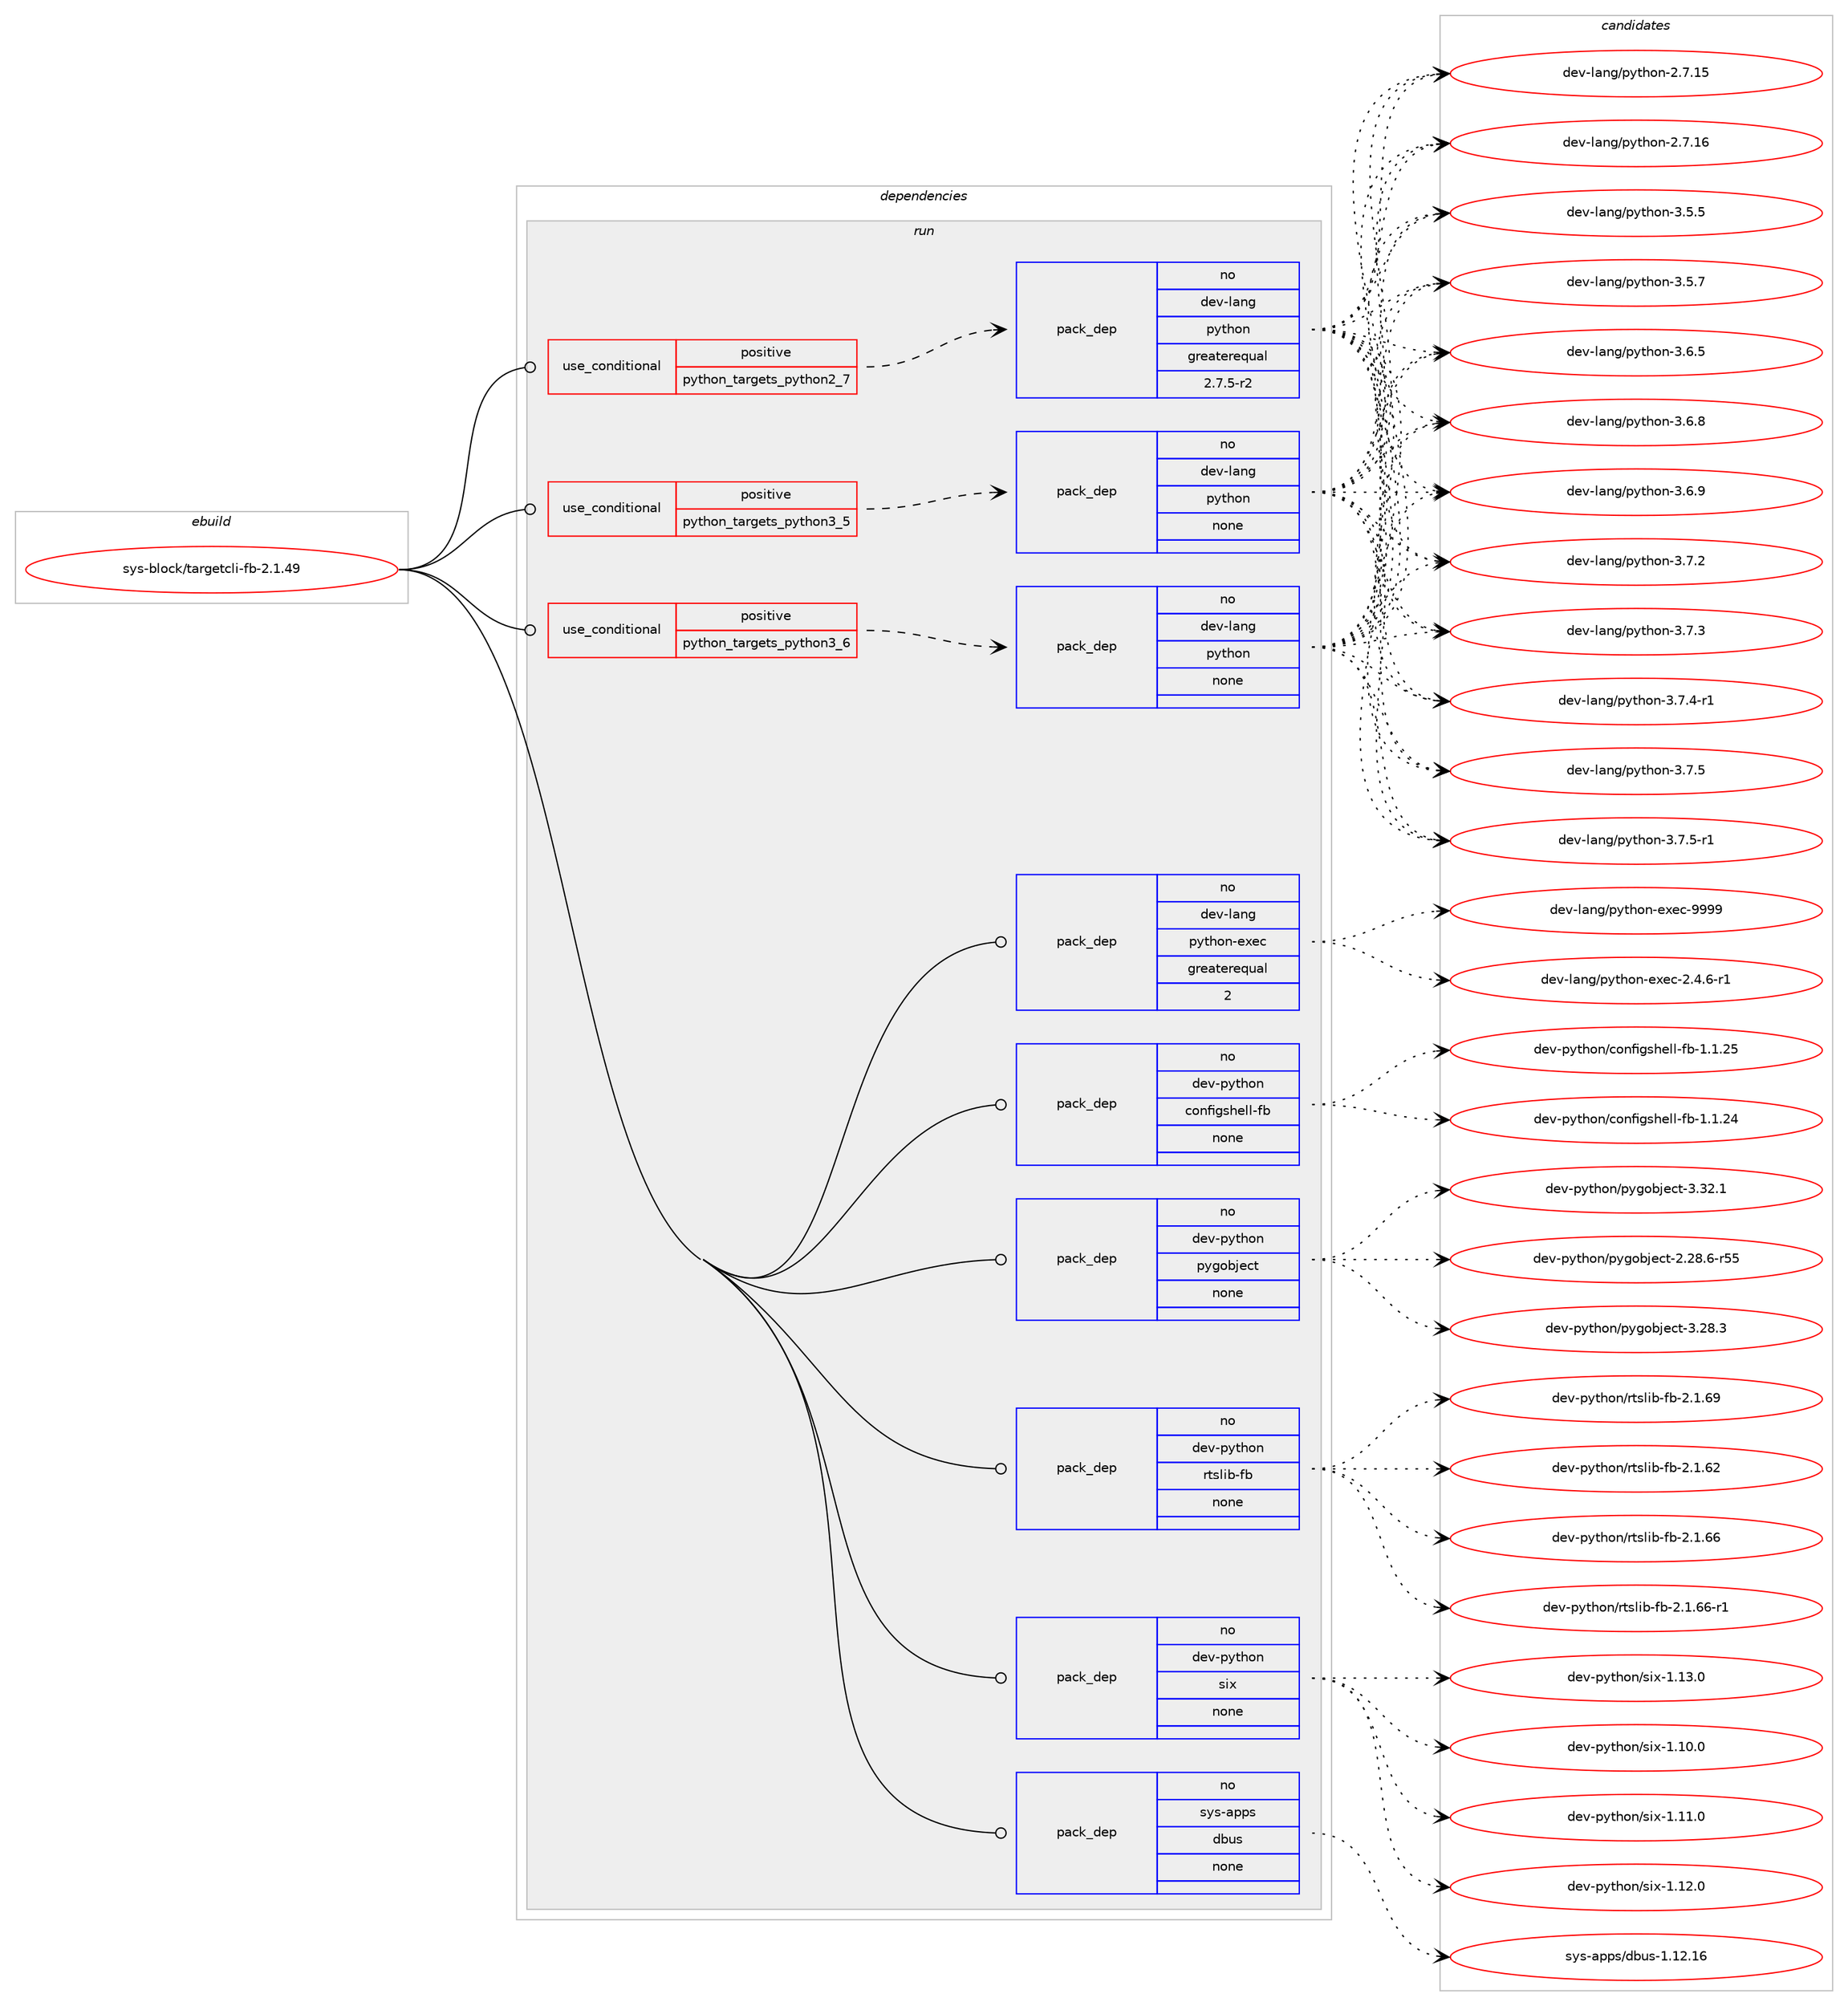 digraph prolog {

# *************
# Graph options
# *************

newrank=true;
concentrate=true;
compound=true;
graph [rankdir=LR,fontname=Helvetica,fontsize=10,ranksep=1.5];#, ranksep=2.5, nodesep=0.2];
edge  [arrowhead=vee];
node  [fontname=Helvetica,fontsize=10];

# **********
# The ebuild
# **********

subgraph cluster_leftcol {
color=gray;
rank=same;
label=<<i>ebuild</i>>;
id [label="sys-block/targetcli-fb-2.1.49", color=red, width=4, href="../sys-block/targetcli-fb-2.1.49.svg"];
}

# ****************
# The dependencies
# ****************

subgraph cluster_midcol {
color=gray;
label=<<i>dependencies</i>>;
subgraph cluster_compile {
fillcolor="#eeeeee";
style=filled;
label=<<i>compile</i>>;
}
subgraph cluster_compileandrun {
fillcolor="#eeeeee";
style=filled;
label=<<i>compile and run</i>>;
}
subgraph cluster_run {
fillcolor="#eeeeee";
style=filled;
label=<<i>run</i>>;
subgraph cond212349 {
dependency881497 [label=<<TABLE BORDER="0" CELLBORDER="1" CELLSPACING="0" CELLPADDING="4"><TR><TD ROWSPAN="3" CELLPADDING="10">use_conditional</TD></TR><TR><TD>positive</TD></TR><TR><TD>python_targets_python2_7</TD></TR></TABLE>>, shape=none, color=red];
subgraph pack653695 {
dependency881498 [label=<<TABLE BORDER="0" CELLBORDER="1" CELLSPACING="0" CELLPADDING="4" WIDTH="220"><TR><TD ROWSPAN="6" CELLPADDING="30">pack_dep</TD></TR><TR><TD WIDTH="110">no</TD></TR><TR><TD>dev-lang</TD></TR><TR><TD>python</TD></TR><TR><TD>greaterequal</TD></TR><TR><TD>2.7.5-r2</TD></TR></TABLE>>, shape=none, color=blue];
}
dependency881497:e -> dependency881498:w [weight=20,style="dashed",arrowhead="vee"];
}
id:e -> dependency881497:w [weight=20,style="solid",arrowhead="odot"];
subgraph cond212350 {
dependency881499 [label=<<TABLE BORDER="0" CELLBORDER="1" CELLSPACING="0" CELLPADDING="4"><TR><TD ROWSPAN="3" CELLPADDING="10">use_conditional</TD></TR><TR><TD>positive</TD></TR><TR><TD>python_targets_python3_5</TD></TR></TABLE>>, shape=none, color=red];
subgraph pack653696 {
dependency881500 [label=<<TABLE BORDER="0" CELLBORDER="1" CELLSPACING="0" CELLPADDING="4" WIDTH="220"><TR><TD ROWSPAN="6" CELLPADDING="30">pack_dep</TD></TR><TR><TD WIDTH="110">no</TD></TR><TR><TD>dev-lang</TD></TR><TR><TD>python</TD></TR><TR><TD>none</TD></TR><TR><TD></TD></TR></TABLE>>, shape=none, color=blue];
}
dependency881499:e -> dependency881500:w [weight=20,style="dashed",arrowhead="vee"];
}
id:e -> dependency881499:w [weight=20,style="solid",arrowhead="odot"];
subgraph cond212351 {
dependency881501 [label=<<TABLE BORDER="0" CELLBORDER="1" CELLSPACING="0" CELLPADDING="4"><TR><TD ROWSPAN="3" CELLPADDING="10">use_conditional</TD></TR><TR><TD>positive</TD></TR><TR><TD>python_targets_python3_6</TD></TR></TABLE>>, shape=none, color=red];
subgraph pack653697 {
dependency881502 [label=<<TABLE BORDER="0" CELLBORDER="1" CELLSPACING="0" CELLPADDING="4" WIDTH="220"><TR><TD ROWSPAN="6" CELLPADDING="30">pack_dep</TD></TR><TR><TD WIDTH="110">no</TD></TR><TR><TD>dev-lang</TD></TR><TR><TD>python</TD></TR><TR><TD>none</TD></TR><TR><TD></TD></TR></TABLE>>, shape=none, color=blue];
}
dependency881501:e -> dependency881502:w [weight=20,style="dashed",arrowhead="vee"];
}
id:e -> dependency881501:w [weight=20,style="solid",arrowhead="odot"];
subgraph pack653698 {
dependency881503 [label=<<TABLE BORDER="0" CELLBORDER="1" CELLSPACING="0" CELLPADDING="4" WIDTH="220"><TR><TD ROWSPAN="6" CELLPADDING="30">pack_dep</TD></TR><TR><TD WIDTH="110">no</TD></TR><TR><TD>dev-lang</TD></TR><TR><TD>python-exec</TD></TR><TR><TD>greaterequal</TD></TR><TR><TD>2</TD></TR></TABLE>>, shape=none, color=blue];
}
id:e -> dependency881503:w [weight=20,style="solid",arrowhead="odot"];
subgraph pack653699 {
dependency881504 [label=<<TABLE BORDER="0" CELLBORDER="1" CELLSPACING="0" CELLPADDING="4" WIDTH="220"><TR><TD ROWSPAN="6" CELLPADDING="30">pack_dep</TD></TR><TR><TD WIDTH="110">no</TD></TR><TR><TD>dev-python</TD></TR><TR><TD>configshell-fb</TD></TR><TR><TD>none</TD></TR><TR><TD></TD></TR></TABLE>>, shape=none, color=blue];
}
id:e -> dependency881504:w [weight=20,style="solid",arrowhead="odot"];
subgraph pack653700 {
dependency881505 [label=<<TABLE BORDER="0" CELLBORDER="1" CELLSPACING="0" CELLPADDING="4" WIDTH="220"><TR><TD ROWSPAN="6" CELLPADDING="30">pack_dep</TD></TR><TR><TD WIDTH="110">no</TD></TR><TR><TD>dev-python</TD></TR><TR><TD>pygobject</TD></TR><TR><TD>none</TD></TR><TR><TD></TD></TR></TABLE>>, shape=none, color=blue];
}
id:e -> dependency881505:w [weight=20,style="solid",arrowhead="odot"];
subgraph pack653701 {
dependency881506 [label=<<TABLE BORDER="0" CELLBORDER="1" CELLSPACING="0" CELLPADDING="4" WIDTH="220"><TR><TD ROWSPAN="6" CELLPADDING="30">pack_dep</TD></TR><TR><TD WIDTH="110">no</TD></TR><TR><TD>dev-python</TD></TR><TR><TD>rtslib-fb</TD></TR><TR><TD>none</TD></TR><TR><TD></TD></TR></TABLE>>, shape=none, color=blue];
}
id:e -> dependency881506:w [weight=20,style="solid",arrowhead="odot"];
subgraph pack653702 {
dependency881507 [label=<<TABLE BORDER="0" CELLBORDER="1" CELLSPACING="0" CELLPADDING="4" WIDTH="220"><TR><TD ROWSPAN="6" CELLPADDING="30">pack_dep</TD></TR><TR><TD WIDTH="110">no</TD></TR><TR><TD>dev-python</TD></TR><TR><TD>six</TD></TR><TR><TD>none</TD></TR><TR><TD></TD></TR></TABLE>>, shape=none, color=blue];
}
id:e -> dependency881507:w [weight=20,style="solid",arrowhead="odot"];
subgraph pack653703 {
dependency881508 [label=<<TABLE BORDER="0" CELLBORDER="1" CELLSPACING="0" CELLPADDING="4" WIDTH="220"><TR><TD ROWSPAN="6" CELLPADDING="30">pack_dep</TD></TR><TR><TD WIDTH="110">no</TD></TR><TR><TD>sys-apps</TD></TR><TR><TD>dbus</TD></TR><TR><TD>none</TD></TR><TR><TD></TD></TR></TABLE>>, shape=none, color=blue];
}
id:e -> dependency881508:w [weight=20,style="solid",arrowhead="odot"];
}
}

# **************
# The candidates
# **************

subgraph cluster_choices {
rank=same;
color=gray;
label=<<i>candidates</i>>;

subgraph choice653695 {
color=black;
nodesep=1;
choice10010111845108971101034711212111610411111045504655464953 [label="dev-lang/python-2.7.15", color=red, width=4,href="../dev-lang/python-2.7.15.svg"];
choice10010111845108971101034711212111610411111045504655464954 [label="dev-lang/python-2.7.16", color=red, width=4,href="../dev-lang/python-2.7.16.svg"];
choice100101118451089711010347112121116104111110455146534653 [label="dev-lang/python-3.5.5", color=red, width=4,href="../dev-lang/python-3.5.5.svg"];
choice100101118451089711010347112121116104111110455146534655 [label="dev-lang/python-3.5.7", color=red, width=4,href="../dev-lang/python-3.5.7.svg"];
choice100101118451089711010347112121116104111110455146544653 [label="dev-lang/python-3.6.5", color=red, width=4,href="../dev-lang/python-3.6.5.svg"];
choice100101118451089711010347112121116104111110455146544656 [label="dev-lang/python-3.6.8", color=red, width=4,href="../dev-lang/python-3.6.8.svg"];
choice100101118451089711010347112121116104111110455146544657 [label="dev-lang/python-3.6.9", color=red, width=4,href="../dev-lang/python-3.6.9.svg"];
choice100101118451089711010347112121116104111110455146554650 [label="dev-lang/python-3.7.2", color=red, width=4,href="../dev-lang/python-3.7.2.svg"];
choice100101118451089711010347112121116104111110455146554651 [label="dev-lang/python-3.7.3", color=red, width=4,href="../dev-lang/python-3.7.3.svg"];
choice1001011184510897110103471121211161041111104551465546524511449 [label="dev-lang/python-3.7.4-r1", color=red, width=4,href="../dev-lang/python-3.7.4-r1.svg"];
choice100101118451089711010347112121116104111110455146554653 [label="dev-lang/python-3.7.5", color=red, width=4,href="../dev-lang/python-3.7.5.svg"];
choice1001011184510897110103471121211161041111104551465546534511449 [label="dev-lang/python-3.7.5-r1", color=red, width=4,href="../dev-lang/python-3.7.5-r1.svg"];
dependency881498:e -> choice10010111845108971101034711212111610411111045504655464953:w [style=dotted,weight="100"];
dependency881498:e -> choice10010111845108971101034711212111610411111045504655464954:w [style=dotted,weight="100"];
dependency881498:e -> choice100101118451089711010347112121116104111110455146534653:w [style=dotted,weight="100"];
dependency881498:e -> choice100101118451089711010347112121116104111110455146534655:w [style=dotted,weight="100"];
dependency881498:e -> choice100101118451089711010347112121116104111110455146544653:w [style=dotted,weight="100"];
dependency881498:e -> choice100101118451089711010347112121116104111110455146544656:w [style=dotted,weight="100"];
dependency881498:e -> choice100101118451089711010347112121116104111110455146544657:w [style=dotted,weight="100"];
dependency881498:e -> choice100101118451089711010347112121116104111110455146554650:w [style=dotted,weight="100"];
dependency881498:e -> choice100101118451089711010347112121116104111110455146554651:w [style=dotted,weight="100"];
dependency881498:e -> choice1001011184510897110103471121211161041111104551465546524511449:w [style=dotted,weight="100"];
dependency881498:e -> choice100101118451089711010347112121116104111110455146554653:w [style=dotted,weight="100"];
dependency881498:e -> choice1001011184510897110103471121211161041111104551465546534511449:w [style=dotted,weight="100"];
}
subgraph choice653696 {
color=black;
nodesep=1;
choice10010111845108971101034711212111610411111045504655464953 [label="dev-lang/python-2.7.15", color=red, width=4,href="../dev-lang/python-2.7.15.svg"];
choice10010111845108971101034711212111610411111045504655464954 [label="dev-lang/python-2.7.16", color=red, width=4,href="../dev-lang/python-2.7.16.svg"];
choice100101118451089711010347112121116104111110455146534653 [label="dev-lang/python-3.5.5", color=red, width=4,href="../dev-lang/python-3.5.5.svg"];
choice100101118451089711010347112121116104111110455146534655 [label="dev-lang/python-3.5.7", color=red, width=4,href="../dev-lang/python-3.5.7.svg"];
choice100101118451089711010347112121116104111110455146544653 [label="dev-lang/python-3.6.5", color=red, width=4,href="../dev-lang/python-3.6.5.svg"];
choice100101118451089711010347112121116104111110455146544656 [label="dev-lang/python-3.6.8", color=red, width=4,href="../dev-lang/python-3.6.8.svg"];
choice100101118451089711010347112121116104111110455146544657 [label="dev-lang/python-3.6.9", color=red, width=4,href="../dev-lang/python-3.6.9.svg"];
choice100101118451089711010347112121116104111110455146554650 [label="dev-lang/python-3.7.2", color=red, width=4,href="../dev-lang/python-3.7.2.svg"];
choice100101118451089711010347112121116104111110455146554651 [label="dev-lang/python-3.7.3", color=red, width=4,href="../dev-lang/python-3.7.3.svg"];
choice1001011184510897110103471121211161041111104551465546524511449 [label="dev-lang/python-3.7.4-r1", color=red, width=4,href="../dev-lang/python-3.7.4-r1.svg"];
choice100101118451089711010347112121116104111110455146554653 [label="dev-lang/python-3.7.5", color=red, width=4,href="../dev-lang/python-3.7.5.svg"];
choice1001011184510897110103471121211161041111104551465546534511449 [label="dev-lang/python-3.7.5-r1", color=red, width=4,href="../dev-lang/python-3.7.5-r1.svg"];
dependency881500:e -> choice10010111845108971101034711212111610411111045504655464953:w [style=dotted,weight="100"];
dependency881500:e -> choice10010111845108971101034711212111610411111045504655464954:w [style=dotted,weight="100"];
dependency881500:e -> choice100101118451089711010347112121116104111110455146534653:w [style=dotted,weight="100"];
dependency881500:e -> choice100101118451089711010347112121116104111110455146534655:w [style=dotted,weight="100"];
dependency881500:e -> choice100101118451089711010347112121116104111110455146544653:w [style=dotted,weight="100"];
dependency881500:e -> choice100101118451089711010347112121116104111110455146544656:w [style=dotted,weight="100"];
dependency881500:e -> choice100101118451089711010347112121116104111110455146544657:w [style=dotted,weight="100"];
dependency881500:e -> choice100101118451089711010347112121116104111110455146554650:w [style=dotted,weight="100"];
dependency881500:e -> choice100101118451089711010347112121116104111110455146554651:w [style=dotted,weight="100"];
dependency881500:e -> choice1001011184510897110103471121211161041111104551465546524511449:w [style=dotted,weight="100"];
dependency881500:e -> choice100101118451089711010347112121116104111110455146554653:w [style=dotted,weight="100"];
dependency881500:e -> choice1001011184510897110103471121211161041111104551465546534511449:w [style=dotted,weight="100"];
}
subgraph choice653697 {
color=black;
nodesep=1;
choice10010111845108971101034711212111610411111045504655464953 [label="dev-lang/python-2.7.15", color=red, width=4,href="../dev-lang/python-2.7.15.svg"];
choice10010111845108971101034711212111610411111045504655464954 [label="dev-lang/python-2.7.16", color=red, width=4,href="../dev-lang/python-2.7.16.svg"];
choice100101118451089711010347112121116104111110455146534653 [label="dev-lang/python-3.5.5", color=red, width=4,href="../dev-lang/python-3.5.5.svg"];
choice100101118451089711010347112121116104111110455146534655 [label="dev-lang/python-3.5.7", color=red, width=4,href="../dev-lang/python-3.5.7.svg"];
choice100101118451089711010347112121116104111110455146544653 [label="dev-lang/python-3.6.5", color=red, width=4,href="../dev-lang/python-3.6.5.svg"];
choice100101118451089711010347112121116104111110455146544656 [label="dev-lang/python-3.6.8", color=red, width=4,href="../dev-lang/python-3.6.8.svg"];
choice100101118451089711010347112121116104111110455146544657 [label="dev-lang/python-3.6.9", color=red, width=4,href="../dev-lang/python-3.6.9.svg"];
choice100101118451089711010347112121116104111110455146554650 [label="dev-lang/python-3.7.2", color=red, width=4,href="../dev-lang/python-3.7.2.svg"];
choice100101118451089711010347112121116104111110455146554651 [label="dev-lang/python-3.7.3", color=red, width=4,href="../dev-lang/python-3.7.3.svg"];
choice1001011184510897110103471121211161041111104551465546524511449 [label="dev-lang/python-3.7.4-r1", color=red, width=4,href="../dev-lang/python-3.7.4-r1.svg"];
choice100101118451089711010347112121116104111110455146554653 [label="dev-lang/python-3.7.5", color=red, width=4,href="../dev-lang/python-3.7.5.svg"];
choice1001011184510897110103471121211161041111104551465546534511449 [label="dev-lang/python-3.7.5-r1", color=red, width=4,href="../dev-lang/python-3.7.5-r1.svg"];
dependency881502:e -> choice10010111845108971101034711212111610411111045504655464953:w [style=dotted,weight="100"];
dependency881502:e -> choice10010111845108971101034711212111610411111045504655464954:w [style=dotted,weight="100"];
dependency881502:e -> choice100101118451089711010347112121116104111110455146534653:w [style=dotted,weight="100"];
dependency881502:e -> choice100101118451089711010347112121116104111110455146534655:w [style=dotted,weight="100"];
dependency881502:e -> choice100101118451089711010347112121116104111110455146544653:w [style=dotted,weight="100"];
dependency881502:e -> choice100101118451089711010347112121116104111110455146544656:w [style=dotted,weight="100"];
dependency881502:e -> choice100101118451089711010347112121116104111110455146544657:w [style=dotted,weight="100"];
dependency881502:e -> choice100101118451089711010347112121116104111110455146554650:w [style=dotted,weight="100"];
dependency881502:e -> choice100101118451089711010347112121116104111110455146554651:w [style=dotted,weight="100"];
dependency881502:e -> choice1001011184510897110103471121211161041111104551465546524511449:w [style=dotted,weight="100"];
dependency881502:e -> choice100101118451089711010347112121116104111110455146554653:w [style=dotted,weight="100"];
dependency881502:e -> choice1001011184510897110103471121211161041111104551465546534511449:w [style=dotted,weight="100"];
}
subgraph choice653698 {
color=black;
nodesep=1;
choice10010111845108971101034711212111610411111045101120101994550465246544511449 [label="dev-lang/python-exec-2.4.6-r1", color=red, width=4,href="../dev-lang/python-exec-2.4.6-r1.svg"];
choice10010111845108971101034711212111610411111045101120101994557575757 [label="dev-lang/python-exec-9999", color=red, width=4,href="../dev-lang/python-exec-9999.svg"];
dependency881503:e -> choice10010111845108971101034711212111610411111045101120101994550465246544511449:w [style=dotted,weight="100"];
dependency881503:e -> choice10010111845108971101034711212111610411111045101120101994557575757:w [style=dotted,weight="100"];
}
subgraph choice653699 {
color=black;
nodesep=1;
choice100101118451121211161041111104799111110102105103115104101108108451029845494649465052 [label="dev-python/configshell-fb-1.1.24", color=red, width=4,href="../dev-python/configshell-fb-1.1.24.svg"];
choice100101118451121211161041111104799111110102105103115104101108108451029845494649465053 [label="dev-python/configshell-fb-1.1.25", color=red, width=4,href="../dev-python/configshell-fb-1.1.25.svg"];
dependency881504:e -> choice100101118451121211161041111104799111110102105103115104101108108451029845494649465052:w [style=dotted,weight="100"];
dependency881504:e -> choice100101118451121211161041111104799111110102105103115104101108108451029845494649465053:w [style=dotted,weight="100"];
}
subgraph choice653700 {
color=black;
nodesep=1;
choice1001011184511212111610411111047112121103111981061019911645504650564654451145353 [label="dev-python/pygobject-2.28.6-r55", color=red, width=4,href="../dev-python/pygobject-2.28.6-r55.svg"];
choice1001011184511212111610411111047112121103111981061019911645514650564651 [label="dev-python/pygobject-3.28.3", color=red, width=4,href="../dev-python/pygobject-3.28.3.svg"];
choice1001011184511212111610411111047112121103111981061019911645514651504649 [label="dev-python/pygobject-3.32.1", color=red, width=4,href="../dev-python/pygobject-3.32.1.svg"];
dependency881505:e -> choice1001011184511212111610411111047112121103111981061019911645504650564654451145353:w [style=dotted,weight="100"];
dependency881505:e -> choice1001011184511212111610411111047112121103111981061019911645514650564651:w [style=dotted,weight="100"];
dependency881505:e -> choice1001011184511212111610411111047112121103111981061019911645514651504649:w [style=dotted,weight="100"];
}
subgraph choice653701 {
color=black;
nodesep=1;
choice100101118451121211161041111104711411611510810598451029845504649465450 [label="dev-python/rtslib-fb-2.1.62", color=red, width=4,href="../dev-python/rtslib-fb-2.1.62.svg"];
choice100101118451121211161041111104711411611510810598451029845504649465454 [label="dev-python/rtslib-fb-2.1.66", color=red, width=4,href="../dev-python/rtslib-fb-2.1.66.svg"];
choice1001011184511212111610411111047114116115108105984510298455046494654544511449 [label="dev-python/rtslib-fb-2.1.66-r1", color=red, width=4,href="../dev-python/rtslib-fb-2.1.66-r1.svg"];
choice100101118451121211161041111104711411611510810598451029845504649465457 [label="dev-python/rtslib-fb-2.1.69", color=red, width=4,href="../dev-python/rtslib-fb-2.1.69.svg"];
dependency881506:e -> choice100101118451121211161041111104711411611510810598451029845504649465450:w [style=dotted,weight="100"];
dependency881506:e -> choice100101118451121211161041111104711411611510810598451029845504649465454:w [style=dotted,weight="100"];
dependency881506:e -> choice1001011184511212111610411111047114116115108105984510298455046494654544511449:w [style=dotted,weight="100"];
dependency881506:e -> choice100101118451121211161041111104711411611510810598451029845504649465457:w [style=dotted,weight="100"];
}
subgraph choice653702 {
color=black;
nodesep=1;
choice100101118451121211161041111104711510512045494649484648 [label="dev-python/six-1.10.0", color=red, width=4,href="../dev-python/six-1.10.0.svg"];
choice100101118451121211161041111104711510512045494649494648 [label="dev-python/six-1.11.0", color=red, width=4,href="../dev-python/six-1.11.0.svg"];
choice100101118451121211161041111104711510512045494649504648 [label="dev-python/six-1.12.0", color=red, width=4,href="../dev-python/six-1.12.0.svg"];
choice100101118451121211161041111104711510512045494649514648 [label="dev-python/six-1.13.0", color=red, width=4,href="../dev-python/six-1.13.0.svg"];
dependency881507:e -> choice100101118451121211161041111104711510512045494649484648:w [style=dotted,weight="100"];
dependency881507:e -> choice100101118451121211161041111104711510512045494649494648:w [style=dotted,weight="100"];
dependency881507:e -> choice100101118451121211161041111104711510512045494649504648:w [style=dotted,weight="100"];
dependency881507:e -> choice100101118451121211161041111104711510512045494649514648:w [style=dotted,weight="100"];
}
subgraph choice653703 {
color=black;
nodesep=1;
choice115121115459711211211547100981171154549464950464954 [label="sys-apps/dbus-1.12.16", color=red, width=4,href="../sys-apps/dbus-1.12.16.svg"];
dependency881508:e -> choice115121115459711211211547100981171154549464950464954:w [style=dotted,weight="100"];
}
}

}
